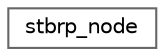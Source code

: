 digraph "Gráfico de jerarquía de clases"
{
 // LATEX_PDF_SIZE
  bgcolor="transparent";
  edge [fontname=Helvetica,fontsize=10,labelfontname=Helvetica,labelfontsize=10];
  node [fontname=Helvetica,fontsize=10,shape=box,height=0.2,width=0.4];
  rankdir="LR";
  Node0 [id="Node000000",label="stbrp_node",height=0.2,width=0.4,color="grey40", fillcolor="white", style="filled",URL="$structstbrp__node.html",tooltip=" "];
}
